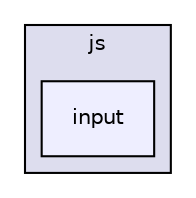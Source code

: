 digraph "libs/angular/angular-material-fileinput-master/bower_components/angular-material/modules/js/input" {
  compound=true
  node [ fontsize="10", fontname="Helvetica"];
  edge [ labelfontsize="10", labelfontname="Helvetica"];
  subgraph clusterdir_d897d99c4631079a19f1e8c9bbae1589 {
    graph [ bgcolor="#ddddee", pencolor="black", label="js" fontname="Helvetica", fontsize="10", URL="dir_d897d99c4631079a19f1e8c9bbae1589.html"]
  dir_4dd275ef4d7748b8f5fd23cc28923d0f [shape=box, label="input", style="filled", fillcolor="#eeeeff", pencolor="black", URL="dir_4dd275ef4d7748b8f5fd23cc28923d0f.html"];
  }
}
